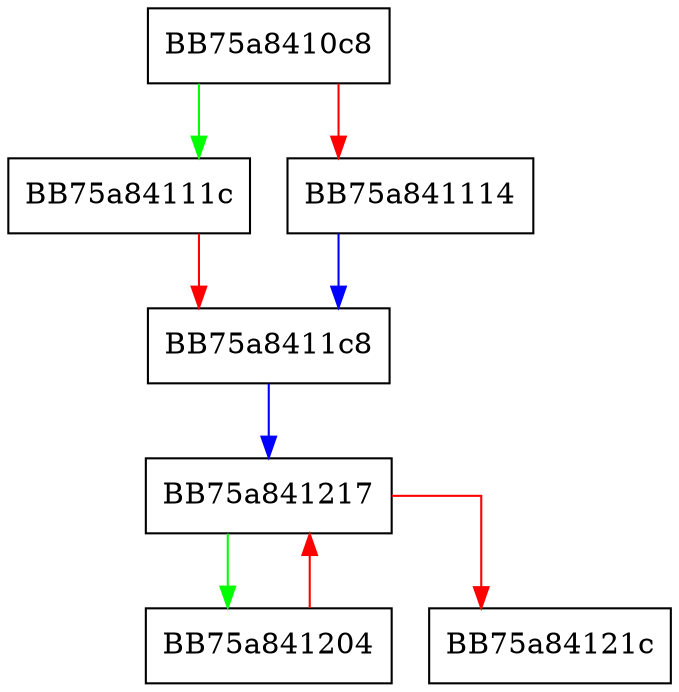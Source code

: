 digraph AddNetworkEvidence {
  node [shape="box"];
  graph [splines=ortho];
  BB75a8410c8 -> BB75a84111c [color="green"];
  BB75a8410c8 -> BB75a841114 [color="red"];
  BB75a841114 -> BB75a8411c8 [color="blue"];
  BB75a84111c -> BB75a8411c8 [color="red"];
  BB75a8411c8 -> BB75a841217 [color="blue"];
  BB75a841204 -> BB75a841217 [color="red"];
  BB75a841217 -> BB75a841204 [color="green"];
  BB75a841217 -> BB75a84121c [color="red"];
}